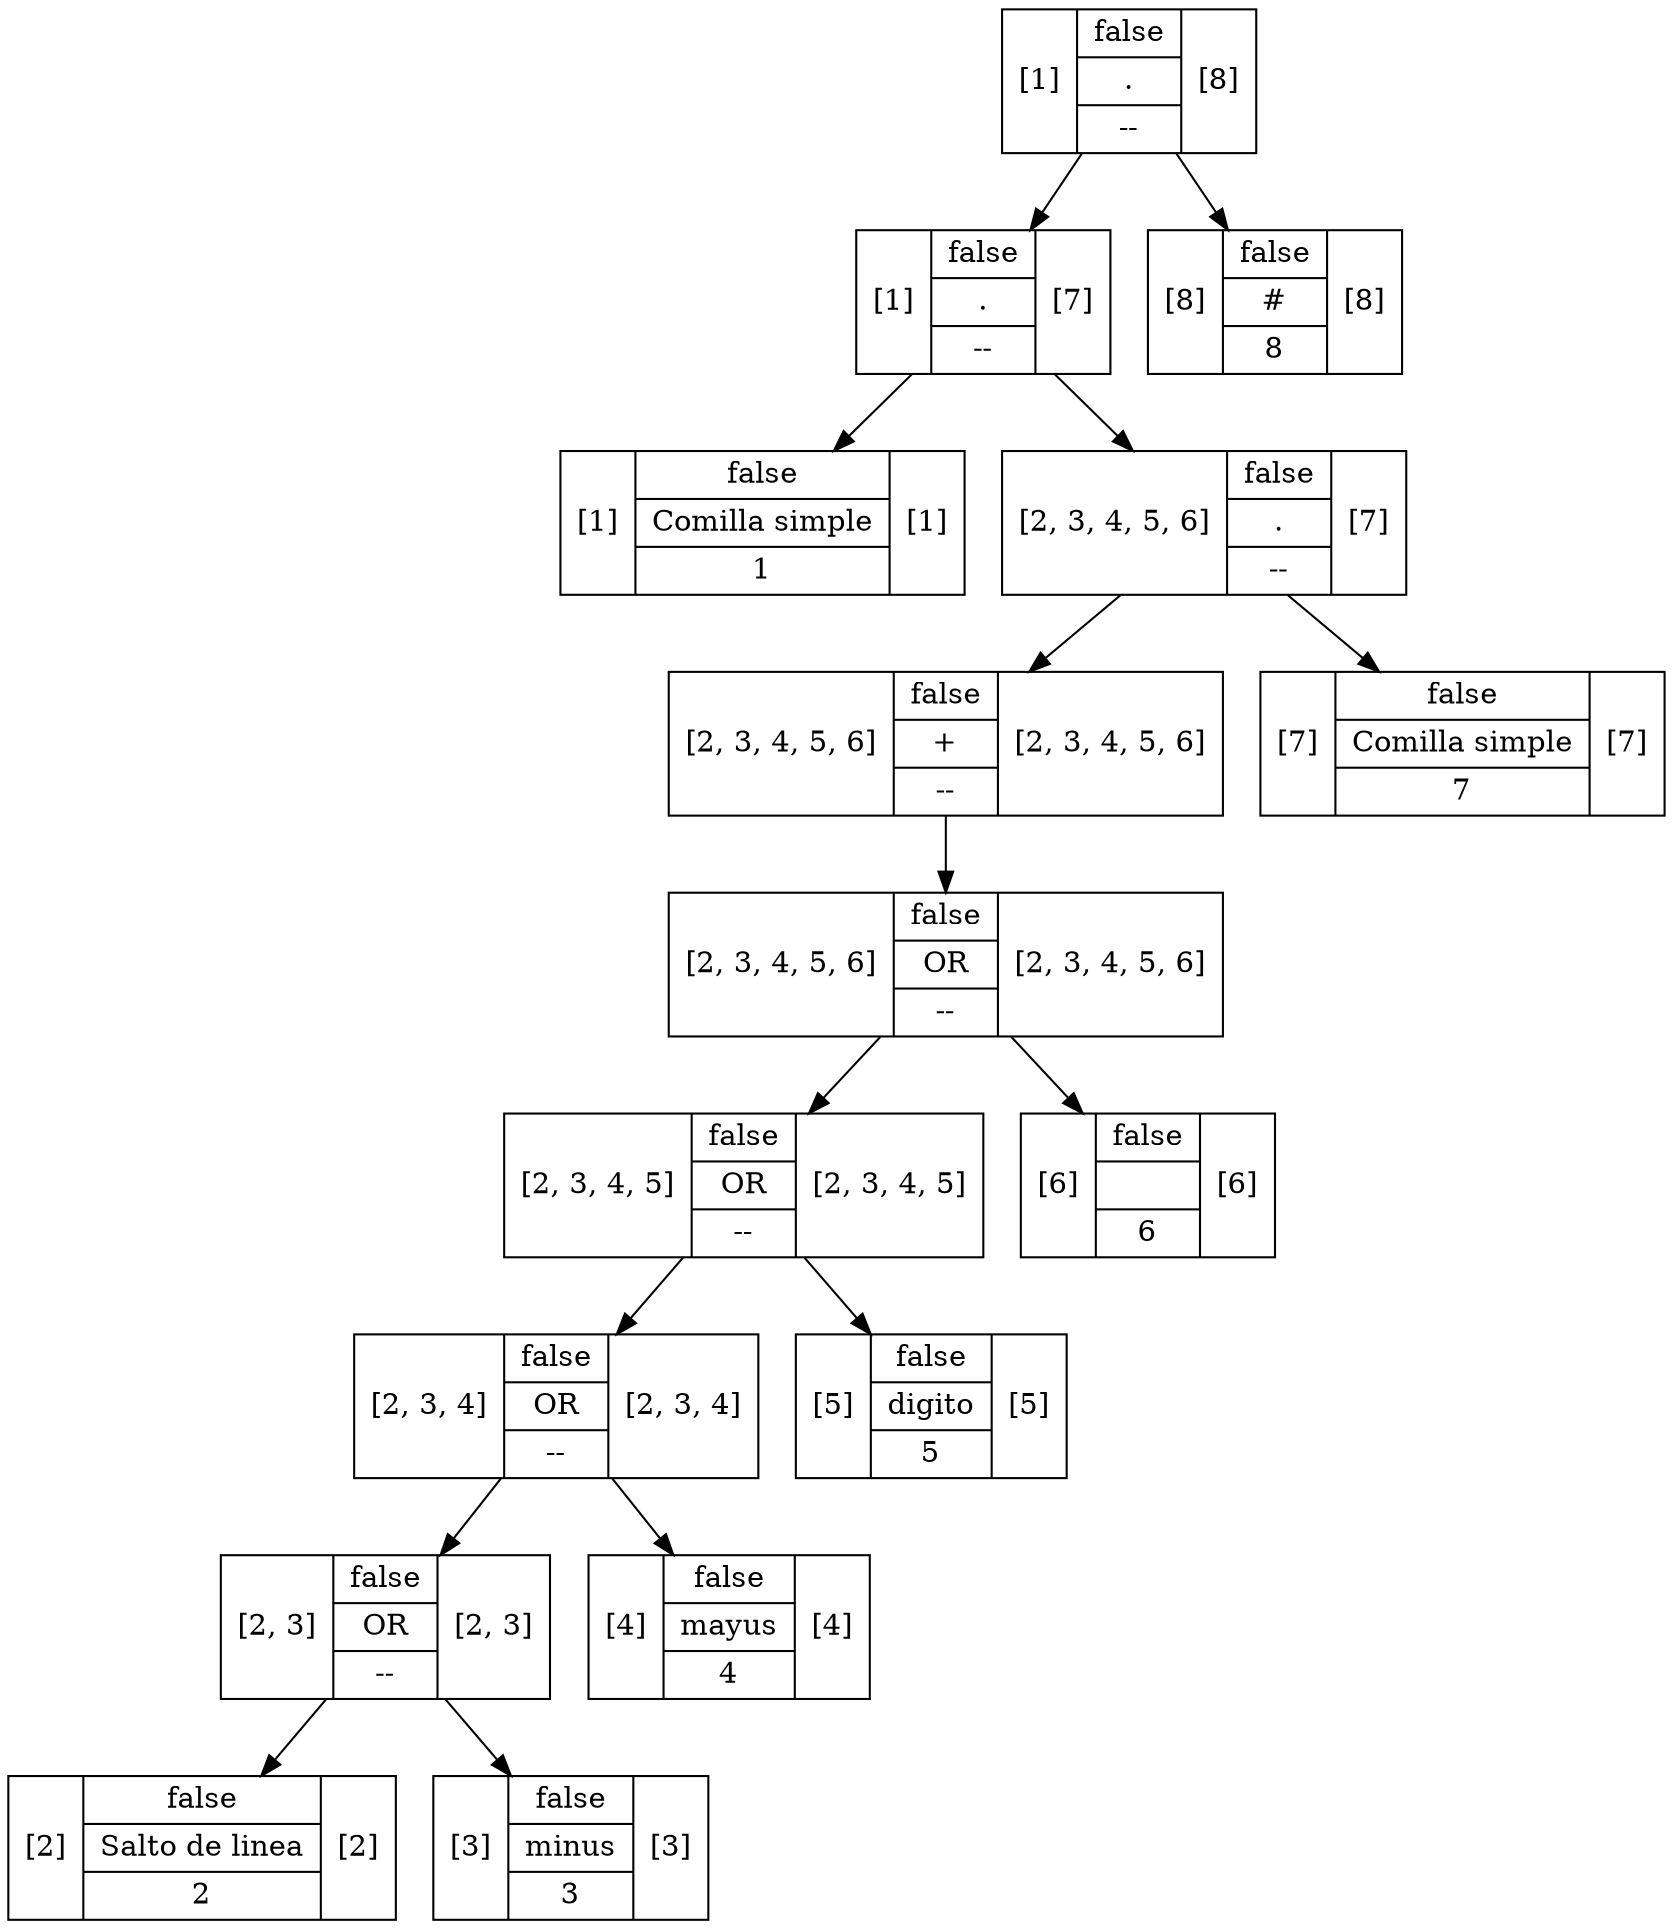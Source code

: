 digraph G {
2113377253 [shape=record label="[1] |{ false | Comilla simple | 1 }| [1]"];
1437722689 [shape=record label="[2] |{ false | Salto de linea | 2 }| [2]"];
816831622 [shape=record label="[3] |{ false | minus | 3 }| [3]"];
1886004192 [shape=record label="[2, 3] |{ false | OR | -- }| [2, 3]"];
1886004192 -> 1437722689
1886004192 -> 816831622
826539699 [shape=record label="[4] |{ false | mayus | 4 }| [4]"];
1810557754 [shape=record label="[2, 3, 4] |{ false | OR | -- }| [2, 3, 4]"];
1810557754 -> 1886004192
1810557754 -> 826539699
636436781 [shape=record label="[5] |{ false | digito | 5 }| [5]"];
79369043 [shape=record label="[2, 3, 4, 5] |{ false | OR | -- }| [2, 3, 4, 5]"];
79369043 -> 1810557754
79369043 -> 636436781
706986769 [shape=record label="[6] |{ false |   | 6 }| [6]"];
380390996 [shape=record label="[2, 3, 4, 5, 6] |{ false | OR | -- }| [2, 3, 4, 5, 6]"];
380390996 -> 79369043
380390996 -> 706986769
1226146693 [shape=record label="[2, 3, 4, 5, 6] |{ false | + | -- }| [2, 3, 4, 5, 6]"];
1226146693 -> 380390996
367534207 [shape=record label="[7] |{ false | Comilla simple | 7 }| [7]"];
568803992 [shape=record label="[2, 3, 4, 5, 6] |{ false | . | -- }| [7]"];
568803992 -> 1226146693
568803992 -> 367534207
1431135774 [shape=record label="[1] |{ false | . | -- }| [7]"];
1431135774 -> 2113377253
1431135774 -> 568803992
815914649 [shape=record label="[8] |{ false | # | 8 }| [8]"];
1688136490 [shape=record label="[1] |{ false | . | -- }| [8]"];
1688136490 -> 1431135774
1688136490 -> 815914649
}